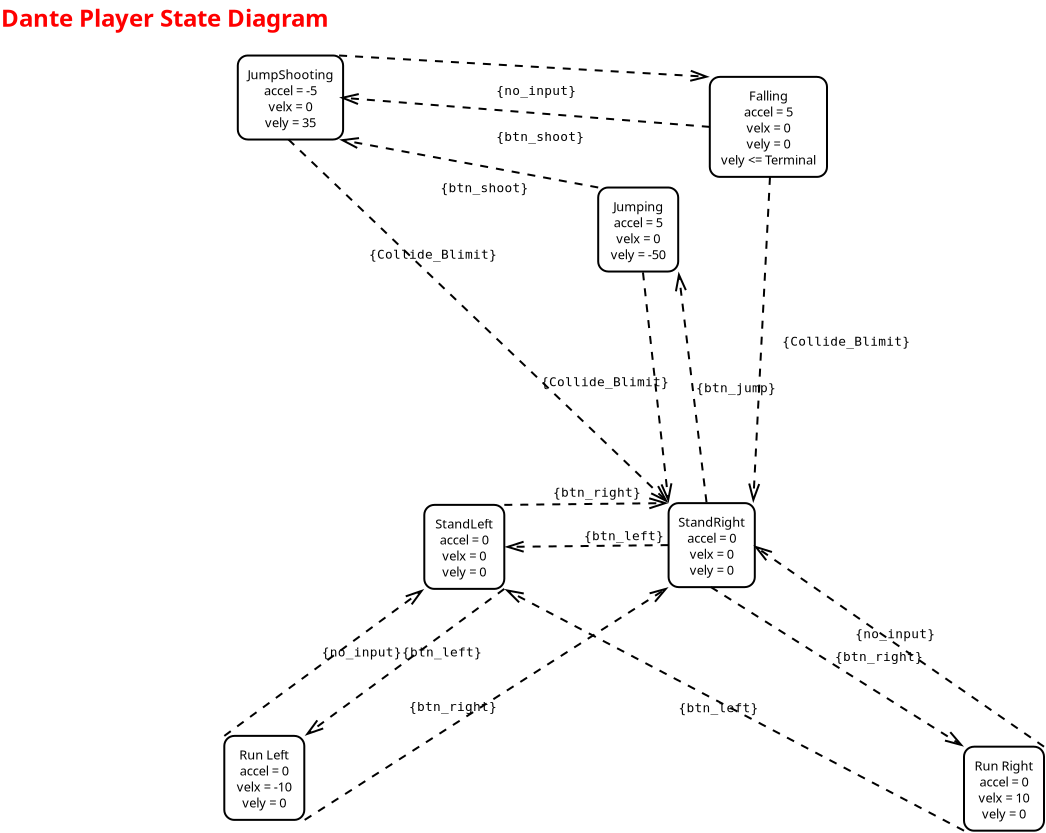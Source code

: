 <?xml version="1.0" encoding="UTF-8"?>
<dia:diagram xmlns:dia="http://www.lysator.liu.se/~alla/dia/">
  <dia:layer name="Background" visible="true">
    <dia:object type="UML - State" version="0" id="O0">
      <dia:attribute name="obj_pos">
        <dia:point val="49.1,37.5"/>
      </dia:attribute>
      <dia:attribute name="obj_bb">
        <dia:rectangle val="49.1,37.5;53.1,41.7"/>
      </dia:attribute>
      <dia:attribute name="elem_corner">
        <dia:point val="49.1,37.5"/>
      </dia:attribute>
      <dia:attribute name="elem_width">
        <dia:real val="4"/>
      </dia:attribute>
      <dia:attribute name="elem_height">
        <dia:real val="4.2"/>
      </dia:attribute>
      <dia:attribute name="line_colour">
        <dia:color val="#000000"/>
      </dia:attribute>
      <dia:attribute name="fill_colour">
        <dia:color val="#ffffff"/>
      </dia:attribute>
      <dia:attribute name="text">
        <dia:composite type="text">
          <dia:attribute name="string">
            <dia:string>#Run Right
accel = 0
velx = 10
vely = 0#</dia:string>
          </dia:attribute>
          <dia:attribute name="font">
            <dia:font family="sans" style="0" name="Helvetica"/>
          </dia:attribute>
          <dia:attribute name="height">
            <dia:real val="0.8"/>
          </dia:attribute>
          <dia:attribute name="pos">
            <dia:point val="51.1,38.542"/>
          </dia:attribute>
          <dia:attribute name="color">
            <dia:color val="#000000"/>
          </dia:attribute>
          <dia:attribute name="alignment">
            <dia:enum val="1"/>
          </dia:attribute>
        </dia:composite>
      </dia:attribute>
      <dia:attribute name="entry_action">
        <dia:string>##</dia:string>
      </dia:attribute>
      <dia:attribute name="do_action">
        <dia:string>##</dia:string>
      </dia:attribute>
      <dia:attribute name="exit_action">
        <dia:string>##</dia:string>
      </dia:attribute>
    </dia:object>
    <dia:object type="UML - State" version="0" id="O1">
      <dia:attribute name="obj_pos">
        <dia:point val="12.115,36.96"/>
      </dia:attribute>
      <dia:attribute name="obj_bb">
        <dia:rectangle val="12.115,36.96;16.133,41.16"/>
      </dia:attribute>
      <dia:attribute name="elem_corner">
        <dia:point val="12.115,36.96"/>
      </dia:attribute>
      <dia:attribute name="elem_width">
        <dia:real val="4.018"/>
      </dia:attribute>
      <dia:attribute name="elem_height">
        <dia:real val="4.2"/>
      </dia:attribute>
      <dia:attribute name="line_colour">
        <dia:color val="#000000"/>
      </dia:attribute>
      <dia:attribute name="fill_colour">
        <dia:color val="#ffffff"/>
      </dia:attribute>
      <dia:attribute name="text">
        <dia:composite type="text">
          <dia:attribute name="string">
            <dia:string>#Run Left
accel = 0
velx = -10
vely = 0#</dia:string>
          </dia:attribute>
          <dia:attribute name="font">
            <dia:font family="sans" style="0" name="Helvetica"/>
          </dia:attribute>
          <dia:attribute name="height">
            <dia:real val="0.8"/>
          </dia:attribute>
          <dia:attribute name="pos">
            <dia:point val="14.124,38.002"/>
          </dia:attribute>
          <dia:attribute name="color">
            <dia:color val="#000000"/>
          </dia:attribute>
          <dia:attribute name="alignment">
            <dia:enum val="1"/>
          </dia:attribute>
        </dia:composite>
      </dia:attribute>
      <dia:attribute name="entry_action">
        <dia:string>##</dia:string>
      </dia:attribute>
      <dia:attribute name="do_action">
        <dia:string>##</dia:string>
      </dia:attribute>
      <dia:attribute name="exit_action">
        <dia:string>##</dia:string>
      </dia:attribute>
    </dia:object>
    <dia:object type="UML - State" version="0" id="O2">
      <dia:attribute name="obj_pos">
        <dia:point val="34.33,25.32"/>
      </dia:attribute>
      <dia:attribute name="obj_bb">
        <dia:rectangle val="34.33,25.32;38.56,29.52"/>
      </dia:attribute>
      <dia:attribute name="elem_corner">
        <dia:point val="34.33,25.32"/>
      </dia:attribute>
      <dia:attribute name="elem_width">
        <dia:real val="4.23"/>
      </dia:attribute>
      <dia:attribute name="elem_height">
        <dia:real val="4.2"/>
      </dia:attribute>
      <dia:attribute name="line_colour">
        <dia:color val="#000000"/>
      </dia:attribute>
      <dia:attribute name="fill_colour">
        <dia:color val="#ffffff"/>
      </dia:attribute>
      <dia:attribute name="text">
        <dia:composite type="text">
          <dia:attribute name="string">
            <dia:string>#StandRight
accel = 0
velx = 0
vely = 0#</dia:string>
          </dia:attribute>
          <dia:attribute name="font">
            <dia:font family="sans" style="0" name="Helvetica"/>
          </dia:attribute>
          <dia:attribute name="height">
            <dia:real val="0.8"/>
          </dia:attribute>
          <dia:attribute name="pos">
            <dia:point val="36.445,26.363"/>
          </dia:attribute>
          <dia:attribute name="color">
            <dia:color val="#000000"/>
          </dia:attribute>
          <dia:attribute name="alignment">
            <dia:enum val="1"/>
          </dia:attribute>
        </dia:composite>
      </dia:attribute>
      <dia:attribute name="entry_action">
        <dia:string>##</dia:string>
      </dia:attribute>
      <dia:attribute name="do_action">
        <dia:string>##</dia:string>
      </dia:attribute>
      <dia:attribute name="exit_action">
        <dia:string>##</dia:string>
      </dia:attribute>
    </dia:object>
    <dia:object type="UML - State" version="0" id="O3">
      <dia:attribute name="obj_pos">
        <dia:point val="30.81,9.54"/>
      </dia:attribute>
      <dia:attribute name="obj_bb">
        <dia:rectangle val="30.81,9.54;34.828,13.74"/>
      </dia:attribute>
      <dia:attribute name="elem_corner">
        <dia:point val="30.81,9.54"/>
      </dia:attribute>
      <dia:attribute name="elem_width">
        <dia:real val="4.018"/>
      </dia:attribute>
      <dia:attribute name="elem_height">
        <dia:real val="4.2"/>
      </dia:attribute>
      <dia:attribute name="line_colour">
        <dia:color val="#000000"/>
      </dia:attribute>
      <dia:attribute name="fill_colour">
        <dia:color val="#ffffff"/>
      </dia:attribute>
      <dia:attribute name="text">
        <dia:composite type="text">
          <dia:attribute name="string">
            <dia:string>#Jumping
accel = 5
velx = 0
vely = -50#</dia:string>
          </dia:attribute>
          <dia:attribute name="font">
            <dia:font family="sans" style="0" name="Helvetica"/>
          </dia:attribute>
          <dia:attribute name="height">
            <dia:real val="0.8"/>
          </dia:attribute>
          <dia:attribute name="pos">
            <dia:point val="32.819,10.582"/>
          </dia:attribute>
          <dia:attribute name="color">
            <dia:color val="#000000"/>
          </dia:attribute>
          <dia:attribute name="alignment">
            <dia:enum val="1"/>
          </dia:attribute>
        </dia:composite>
      </dia:attribute>
      <dia:attribute name="entry_action">
        <dia:string>##</dia:string>
      </dia:attribute>
      <dia:attribute name="do_action">
        <dia:string>##</dia:string>
      </dia:attribute>
      <dia:attribute name="exit_action">
        <dia:string>##</dia:string>
      </dia:attribute>
    </dia:object>
    <dia:object type="UML - State" version="0" id="O4">
      <dia:attribute name="obj_pos">
        <dia:point val="36.39,4.01"/>
      </dia:attribute>
      <dia:attribute name="obj_bb">
        <dia:rectangle val="36.39,4.01;42.407,9.01"/>
      </dia:attribute>
      <dia:attribute name="elem_corner">
        <dia:point val="36.39,4.01"/>
      </dia:attribute>
      <dia:attribute name="elem_width">
        <dia:real val="6.018"/>
      </dia:attribute>
      <dia:attribute name="elem_height">
        <dia:real val="5"/>
      </dia:attribute>
      <dia:attribute name="line_colour">
        <dia:color val="#000000"/>
      </dia:attribute>
      <dia:attribute name="fill_colour">
        <dia:color val="#ffffff"/>
      </dia:attribute>
      <dia:attribute name="text">
        <dia:composite type="text">
          <dia:attribute name="string">
            <dia:string>#Falling
accel = 5
velx = 0
vely = 0
vely &lt;= Terminal#</dia:string>
          </dia:attribute>
          <dia:attribute name="font">
            <dia:font family="sans" style="0" name="Helvetica"/>
          </dia:attribute>
          <dia:attribute name="height">
            <dia:real val="0.8"/>
          </dia:attribute>
          <dia:attribute name="pos">
            <dia:point val="39.399,5.053"/>
          </dia:attribute>
          <dia:attribute name="color">
            <dia:color val="#000000"/>
          </dia:attribute>
          <dia:attribute name="alignment">
            <dia:enum val="1"/>
          </dia:attribute>
        </dia:composite>
      </dia:attribute>
      <dia:attribute name="entry_action">
        <dia:string>##</dia:string>
      </dia:attribute>
      <dia:attribute name="do_action">
        <dia:string>##</dia:string>
      </dia:attribute>
      <dia:attribute name="exit_action">
        <dia:string>##</dia:string>
      </dia:attribute>
    </dia:object>
    <dia:object type="UML - State" version="0" id="O5">
      <dia:attribute name="obj_pos">
        <dia:point val="12.79,2.94"/>
      </dia:attribute>
      <dia:attribute name="obj_bb">
        <dia:rectangle val="12.79,2.94;17.855,7.14"/>
      </dia:attribute>
      <dia:attribute name="elem_corner">
        <dia:point val="12.79,2.94"/>
      </dia:attribute>
      <dia:attribute name="elem_width">
        <dia:real val="5.065"/>
      </dia:attribute>
      <dia:attribute name="elem_height">
        <dia:real val="4.2"/>
      </dia:attribute>
      <dia:attribute name="line_colour">
        <dia:color val="#000000"/>
      </dia:attribute>
      <dia:attribute name="fill_colour">
        <dia:color val="#ffffff"/>
      </dia:attribute>
      <dia:attribute name="text">
        <dia:composite type="text">
          <dia:attribute name="string">
            <dia:string>#JumpShooting
accel = -5
velx = 0
vely = 35#</dia:string>
          </dia:attribute>
          <dia:attribute name="font">
            <dia:font family="sans" style="0" name="Helvetica"/>
          </dia:attribute>
          <dia:attribute name="height">
            <dia:real val="0.8"/>
          </dia:attribute>
          <dia:attribute name="pos">
            <dia:point val="15.322,3.982"/>
          </dia:attribute>
          <dia:attribute name="color">
            <dia:color val="#000000"/>
          </dia:attribute>
          <dia:attribute name="alignment">
            <dia:enum val="1"/>
          </dia:attribute>
        </dia:composite>
      </dia:attribute>
      <dia:attribute name="entry_action">
        <dia:string>##</dia:string>
      </dia:attribute>
      <dia:attribute name="do_action">
        <dia:string>##</dia:string>
      </dia:attribute>
      <dia:attribute name="exit_action">
        <dia:string>##</dia:string>
      </dia:attribute>
    </dia:object>
    <dia:object type="UML - Constraint" version="0" id="O6">
      <dia:attribute name="obj_pos">
        <dia:point val="36.197,25.321"/>
      </dia:attribute>
      <dia:attribute name="obj_bb">
        <dia:rectangle val="34.424,13.643;39.201,25.376"/>
      </dia:attribute>
      <dia:attribute name="conn_endpoints">
        <dia:point val="36.197,25.321"/>
        <dia:point val="34.828,13.74"/>
      </dia:attribute>
      <dia:attribute name="constraint">
        <dia:string>#btn_jump#</dia:string>
      </dia:attribute>
      <dia:attribute name="text_pos">
        <dia:point val="35.701,19.773"/>
      </dia:attribute>
      <dia:attribute name="text_colour">
        <dia:color val="#000000"/>
      </dia:attribute>
      <dia:attribute name="line_colour">
        <dia:color val="#000000"/>
      </dia:attribute>
      <dia:connections>
        <dia:connection handle="0" to="O2" connection="8"/>
        <dia:connection handle="1" to="O3" connection="7"/>
      </dia:connections>
    </dia:object>
    <dia:object type="UML - Constraint" version="0" id="O7">
      <dia:attribute name="obj_pos">
        <dia:point val="33.051,13.739"/>
      </dia:attribute>
      <dia:attribute name="obj_bb">
        <dia:rectangle val="27.948,13.684;34.733,25.414"/>
      </dia:attribute>
      <dia:attribute name="conn_endpoints">
        <dia:point val="33.051,13.739"/>
        <dia:point val="34.33,25.32"/>
      </dia:attribute>
      <dia:attribute name="constraint">
        <dia:string>#Collide_Blimit#</dia:string>
      </dia:attribute>
      <dia:attribute name="text_pos">
        <dia:point val="27.948,19.477"/>
      </dia:attribute>
      <dia:attribute name="text_colour">
        <dia:color val="#000000"/>
      </dia:attribute>
      <dia:attribute name="line_colour">
        <dia:color val="#000000"/>
      </dia:attribute>
      <dia:connections>
        <dia:connection handle="0" to="O3" connection="8"/>
        <dia:connection handle="1" to="O2" connection="0"/>
      </dia:connections>
    </dia:object>
    <dia:object type="UML - Constraint" version="0" id="O8">
      <dia:attribute name="obj_pos">
        <dia:point val="34.33,27.42"/>
      </dia:attribute>
      <dia:attribute name="obj_bb">
        <dia:rectangle val="26.061,26.633;34.38,27.91"/>
      </dia:attribute>
      <dia:attribute name="conn_endpoints">
        <dia:point val="34.33,27.42"/>
        <dia:point val="26.115,27.51"/>
      </dia:attribute>
      <dia:attribute name="constraint">
        <dia:string>#btn_left#</dia:string>
      </dia:attribute>
      <dia:attribute name="text_pos">
        <dia:point val="30.1,27.175"/>
      </dia:attribute>
      <dia:attribute name="text_colour">
        <dia:color val="#000000"/>
      </dia:attribute>
      <dia:attribute name="line_colour">
        <dia:color val="#000000"/>
      </dia:attribute>
      <dia:connections>
        <dia:connection handle="0" to="O2" connection="3"/>
        <dia:connection handle="1" to="O20" connection="4"/>
      </dia:connections>
    </dia:object>
    <dia:object type="UML - Constraint" version="0" id="O9">
      <dia:attribute name="obj_pos">
        <dia:point val="12.115,36.96"/>
      </dia:attribute>
      <dia:attribute name="obj_bb">
        <dia:rectangle val="12.045,29.258;22.392,37.03"/>
      </dia:attribute>
      <dia:attribute name="conn_endpoints">
        <dia:point val="12.115,36.96"/>
        <dia:point val="22.115,29.61"/>
      </dia:attribute>
      <dia:attribute name="constraint">
        <dia:string>#no_input#</dia:string>
      </dia:attribute>
      <dia:attribute name="text_pos">
        <dia:point val="16.992,32.995"/>
      </dia:attribute>
      <dia:attribute name="text_colour">
        <dia:color val="#000000"/>
      </dia:attribute>
      <dia:attribute name="line_colour">
        <dia:color val="#000000"/>
      </dia:attribute>
      <dia:connections>
        <dia:connection handle="0" to="O1" connection="0"/>
        <dia:connection handle="1" to="O20" connection="5"/>
      </dia:connections>
    </dia:object>
    <dia:object type="UML - Constraint" version="0" id="O10">
      <dia:attribute name="obj_pos">
        <dia:point val="53.1,37.5"/>
      </dia:attribute>
      <dia:attribute name="obj_bb">
        <dia:rectangle val="38.291,27.063;53.17,37.57"/>
      </dia:attribute>
      <dia:attribute name="conn_endpoints">
        <dia:point val="53.1,37.5"/>
        <dia:point val="38.56,27.42"/>
      </dia:attribute>
      <dia:attribute name="constraint">
        <dia:string>#no_input#</dia:string>
      </dia:attribute>
      <dia:attribute name="text_pos">
        <dia:point val="43.665,32.075"/>
      </dia:attribute>
      <dia:attribute name="text_colour">
        <dia:color val="#000000"/>
      </dia:attribute>
      <dia:attribute name="line_colour">
        <dia:color val="#000000"/>
      </dia:attribute>
      <dia:connections>
        <dia:connection handle="0" to="O0" connection="2"/>
        <dia:connection handle="1" to="O2" connection="4"/>
      </dia:connections>
    </dia:object>
    <dia:object type="UML - Constraint" version="0" id="O11">
      <dia:attribute name="obj_pos">
        <dia:point val="36.445,29.52"/>
      </dia:attribute>
      <dia:attribute name="obj_bb">
        <dia:rectangle val="36.376,29.451;49.356,37.865"/>
      </dia:attribute>
      <dia:attribute name="conn_endpoints">
        <dia:point val="36.445,29.52"/>
        <dia:point val="49.1,37.5"/>
      </dia:attribute>
      <dia:attribute name="constraint">
        <dia:string>#btn_right#</dia:string>
      </dia:attribute>
      <dia:attribute name="text_pos">
        <dia:point val="42.65,33.22"/>
      </dia:attribute>
      <dia:attribute name="text_colour">
        <dia:color val="#000000"/>
      </dia:attribute>
      <dia:attribute name="line_colour">
        <dia:color val="#000000"/>
      </dia:attribute>
      <dia:connections>
        <dia:connection handle="0" to="O2" connection="6"/>
        <dia:connection handle="1" to="O0" connection="0"/>
      </dia:connections>
    </dia:object>
    <dia:object type="UML - Constraint" version="0" id="O12">
      <dia:attribute name="obj_pos">
        <dia:point val="39.399,9.01"/>
      </dia:attribute>
      <dia:attribute name="obj_bb">
        <dia:rectangle val="38.158,8.957;45.615,25.39"/>
      </dia:attribute>
      <dia:attribute name="conn_endpoints">
        <dia:point val="39.399,9.01"/>
        <dia:point val="38.56,25.32"/>
      </dia:attribute>
      <dia:attribute name="constraint">
        <dia:string>#Collide_Blimit#</dia:string>
      </dia:attribute>
      <dia:attribute name="text_pos">
        <dia:point val="40.015,17.45"/>
      </dia:attribute>
      <dia:attribute name="text_colour">
        <dia:color val="#000000"/>
      </dia:attribute>
      <dia:attribute name="line_colour">
        <dia:color val="#000000"/>
      </dia:attribute>
      <dia:connections>
        <dia:connection handle="0" to="O4" connection="6"/>
        <dia:connection handle="1" to="O2" connection="2"/>
      </dia:connections>
    </dia:object>
    <dia:object type="UML - Constraint" version="0" id="O13">
      <dia:attribute name="obj_pos">
        <dia:point val="15.322,7.14"/>
      </dia:attribute>
      <dia:attribute name="obj_bb">
        <dia:rectangle val="15.252,7.069;34.643,25.644"/>
      </dia:attribute>
      <dia:attribute name="conn_endpoints">
        <dia:point val="15.322,7.14"/>
        <dia:point val="34.33,25.32"/>
      </dia:attribute>
      <dia:attribute name="constraint">
        <dia:string>#Collide_Blimit#</dia:string>
      </dia:attribute>
      <dia:attribute name="text_pos">
        <dia:point val="19.35,13.1"/>
      </dia:attribute>
      <dia:attribute name="text_colour">
        <dia:color val="#000000"/>
      </dia:attribute>
      <dia:attribute name="line_colour">
        <dia:color val="#000000"/>
      </dia:attribute>
      <dia:connections>
        <dia:connection handle="0" to="O5" connection="6"/>
        <dia:connection handle="1" to="O2" connection="0"/>
      </dia:connections>
    </dia:object>
    <dia:object type="UML - Constraint" version="0" id="O14">
      <dia:attribute name="obj_pos">
        <dia:point val="16.133,41.16"/>
      </dia:attribute>
      <dia:attribute name="obj_bb">
        <dia:rectangle val="16.063,29.156;34.588,41.229"/>
      </dia:attribute>
      <dia:attribute name="conn_endpoints">
        <dia:point val="16.133,41.16"/>
        <dia:point val="34.33,29.52"/>
      </dia:attribute>
      <dia:attribute name="constraint">
        <dia:string>#btn_right#</dia:string>
      </dia:attribute>
      <dia:attribute name="text_pos">
        <dia:point val="21.349,35.71"/>
      </dia:attribute>
      <dia:attribute name="text_colour">
        <dia:color val="#000000"/>
      </dia:attribute>
      <dia:attribute name="line_colour">
        <dia:color val="#000000"/>
      </dia:attribute>
      <dia:connections>
        <dia:connection handle="0" to="O1" connection="7"/>
        <dia:connection handle="1" to="O2" connection="5"/>
      </dia:connections>
    </dia:object>
    <dia:object type="UML - Constraint" version="0" id="O15">
      <dia:attribute name="obj_pos">
        <dia:point val="49.1,41.7"/>
      </dia:attribute>
      <dia:attribute name="obj_bb">
        <dia:rectangle val="25.884,29.233;49.167,41.767"/>
      </dia:attribute>
      <dia:attribute name="conn_endpoints">
        <dia:point val="49.1,41.7"/>
        <dia:point val="26.115,29.61"/>
      </dia:attribute>
      <dia:attribute name="constraint">
        <dia:string>#btn_left#</dia:string>
      </dia:attribute>
      <dia:attribute name="text_pos">
        <dia:point val="34.825,35.775"/>
      </dia:attribute>
      <dia:attribute name="text_colour">
        <dia:color val="#000000"/>
      </dia:attribute>
      <dia:attribute name="line_colour">
        <dia:color val="#000000"/>
      </dia:attribute>
      <dia:connections>
        <dia:connection handle="0" to="O0" connection="5"/>
        <dia:connection handle="1" to="O20" connection="7"/>
      </dia:connections>
    </dia:object>
    <dia:object type="Standard - Text" version="1" id="O16">
      <dia:attribute name="obj_pos">
        <dia:point val="0.95,1.5"/>
      </dia:attribute>
      <dia:attribute name="obj_bb">
        <dia:rectangle val="0.95,0.451;18.244,2.306"/>
      </dia:attribute>
      <dia:attribute name="text">
        <dia:composite type="text">
          <dia:attribute name="string">
            <dia:string>#Dante Player State Diagram#</dia:string>
          </dia:attribute>
          <dia:attribute name="font">
            <dia:font family="sans" style="80" name="Helvetica-Bold"/>
          </dia:attribute>
          <dia:attribute name="height">
            <dia:real val="1.5"/>
          </dia:attribute>
          <dia:attribute name="pos">
            <dia:point val="0.95,1.5"/>
          </dia:attribute>
          <dia:attribute name="color">
            <dia:color val="#ff0000"/>
          </dia:attribute>
          <dia:attribute name="alignment">
            <dia:enum val="0"/>
          </dia:attribute>
        </dia:composite>
      </dia:attribute>
      <dia:attribute name="valign">
        <dia:enum val="3"/>
      </dia:attribute>
    </dia:object>
    <dia:object type="UML - Constraint" version="0" id="O17">
      <dia:attribute name="obj_pos">
        <dia:point val="30.81,9.54"/>
      </dia:attribute>
      <dia:attribute name="obj_bb">
        <dia:rectangle val="17.733,6.738;30.868,10.033"/>
      </dia:attribute>
      <dia:attribute name="conn_endpoints">
        <dia:point val="30.81,9.54"/>
        <dia:point val="17.855,7.14"/>
      </dia:attribute>
      <dia:attribute name="constraint">
        <dia:string>#btn_shoot#</dia:string>
      </dia:attribute>
      <dia:attribute name="text_pos">
        <dia:point val="22.925,9.775"/>
      </dia:attribute>
      <dia:attribute name="text_colour">
        <dia:color val="#000000"/>
      </dia:attribute>
      <dia:attribute name="line_colour">
        <dia:color val="#000000"/>
      </dia:attribute>
      <dia:connections>
        <dia:connection handle="0" to="O3" connection="0"/>
        <dia:connection handle="1" to="O5" connection="7"/>
      </dia:connections>
    </dia:object>
    <dia:object type="UML - Constraint" version="0" id="O18">
      <dia:attribute name="obj_pos">
        <dia:point val="17.855,2.94"/>
      </dia:attribute>
      <dia:attribute name="obj_bb">
        <dia:rectangle val="17.802,2.887;36.463,5.168"/>
      </dia:attribute>
      <dia:attribute name="conn_endpoints">
        <dia:point val="17.855,2.94"/>
        <dia:point val="36.39,4.01"/>
      </dia:attribute>
      <dia:attribute name="constraint">
        <dia:string>#no_input#</dia:string>
      </dia:attribute>
      <dia:attribute name="text_pos">
        <dia:point val="25.715,4.91"/>
      </dia:attribute>
      <dia:attribute name="text_colour">
        <dia:color val="#000000"/>
      </dia:attribute>
      <dia:attribute name="line_colour">
        <dia:color val="#000000"/>
      </dia:attribute>
      <dia:connections>
        <dia:connection handle="0" to="O5" connection="2"/>
        <dia:connection handle="1" to="O4" connection="0"/>
      </dia:connections>
    </dia:object>
    <dia:object type="UML - Constraint" version="0" id="O19">
      <dia:attribute name="obj_pos">
        <dia:point val="36.39,6.51"/>
      </dia:attribute>
      <dia:attribute name="obj_bb">
        <dia:rectangle val="17.773,4.637;36.444,7.468"/>
      </dia:attribute>
      <dia:attribute name="conn_endpoints">
        <dia:point val="36.39,6.51"/>
        <dia:point val="17.855,5.04"/>
      </dia:attribute>
      <dia:attribute name="constraint">
        <dia:string>#btn_shoot#</dia:string>
      </dia:attribute>
      <dia:attribute name="text_pos">
        <dia:point val="25.715,7.21"/>
      </dia:attribute>
      <dia:attribute name="text_colour">
        <dia:color val="#000000"/>
      </dia:attribute>
      <dia:attribute name="line_colour">
        <dia:color val="#000000"/>
      </dia:attribute>
      <dia:connections>
        <dia:connection handle="0" to="O4" connection="3"/>
        <dia:connection handle="1" to="O5" connection="4"/>
      </dia:connections>
    </dia:object>
    <dia:object type="UML - State" version="0" id="O20">
      <dia:attribute name="obj_pos">
        <dia:point val="22.115,25.41"/>
      </dia:attribute>
      <dia:attribute name="obj_bb">
        <dia:rectangle val="22.115,25.41;26.115,29.61"/>
      </dia:attribute>
      <dia:attribute name="elem_corner">
        <dia:point val="22.115,25.41"/>
      </dia:attribute>
      <dia:attribute name="elem_width">
        <dia:real val="4"/>
      </dia:attribute>
      <dia:attribute name="elem_height">
        <dia:real val="4.2"/>
      </dia:attribute>
      <dia:attribute name="line_colour">
        <dia:color val="#000000"/>
      </dia:attribute>
      <dia:attribute name="fill_colour">
        <dia:color val="#ffffff"/>
      </dia:attribute>
      <dia:attribute name="text">
        <dia:composite type="text">
          <dia:attribute name="string">
            <dia:string>#StandLeft
accel = 0
velx = 0
vely = 0#</dia:string>
          </dia:attribute>
          <dia:attribute name="font">
            <dia:font family="sans" style="0" name="Helvetica"/>
          </dia:attribute>
          <dia:attribute name="height">
            <dia:real val="0.8"/>
          </dia:attribute>
          <dia:attribute name="pos">
            <dia:point val="24.115,26.453"/>
          </dia:attribute>
          <dia:attribute name="color">
            <dia:color val="#000000"/>
          </dia:attribute>
          <dia:attribute name="alignment">
            <dia:enum val="1"/>
          </dia:attribute>
        </dia:composite>
      </dia:attribute>
      <dia:attribute name="entry_action">
        <dia:string>##</dia:string>
      </dia:attribute>
      <dia:attribute name="do_action">
        <dia:string>##</dia:string>
      </dia:attribute>
      <dia:attribute name="exit_action">
        <dia:string>##</dia:string>
      </dia:attribute>
    </dia:object>
    <dia:object type="UML - Constraint" version="0" id="O21">
      <dia:attribute name="obj_pos">
        <dia:point val="26.115,25.41"/>
      </dia:attribute>
      <dia:attribute name="obj_bb">
        <dia:rectangle val="26.064,24.457;34.384,25.721"/>
      </dia:attribute>
      <dia:attribute name="conn_endpoints">
        <dia:point val="26.115,25.41"/>
        <dia:point val="34.33,25.32"/>
      </dia:attribute>
      <dia:attribute name="constraint">
        <dia:string>#btn_right#</dia:string>
      </dia:attribute>
      <dia:attribute name="text_pos">
        <dia:point val="28.55,25"/>
      </dia:attribute>
      <dia:attribute name="text_colour">
        <dia:color val="#000000"/>
      </dia:attribute>
      <dia:attribute name="line_colour">
        <dia:color val="#000000"/>
      </dia:attribute>
      <dia:connections>
        <dia:connection handle="0" to="O20" connection="2"/>
        <dia:connection handle="1" to="O2" connection="0"/>
      </dia:connections>
    </dia:object>
    <dia:object type="UML - Constraint" version="0" id="O22">
      <dia:attribute name="obj_pos">
        <dia:point val="26.115,29.61"/>
      </dia:attribute>
      <dia:attribute name="obj_bb">
        <dia:rectangle val="15.855,29.54;26.185,37.312"/>
      </dia:attribute>
      <dia:attribute name="conn_endpoints">
        <dia:point val="26.115,29.61"/>
        <dia:point val="16.133,36.96"/>
      </dia:attribute>
      <dia:attribute name="constraint">
        <dia:string>#btn_left#</dia:string>
      </dia:attribute>
      <dia:attribute name="text_pos">
        <dia:point val="21.001,32.995"/>
      </dia:attribute>
      <dia:attribute name="text_colour">
        <dia:color val="#000000"/>
      </dia:attribute>
      <dia:attribute name="line_colour">
        <dia:color val="#000000"/>
      </dia:attribute>
      <dia:connections>
        <dia:connection handle="0" to="O20" connection="7"/>
        <dia:connection handle="1" to="O1" connection="2"/>
      </dia:connections>
    </dia:object>
  </dia:layer>
</dia:diagram>

